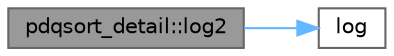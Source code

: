 digraph "pdqsort_detail::log2"
{
 // LATEX_PDF_SIZE
  bgcolor="transparent";
  edge [fontname=Helvetica,fontsize=10,labelfontname=Helvetica,labelfontsize=10];
  node [fontname=Helvetica,fontsize=10,shape=box,height=0.2,width=0.4];
  rankdir="LR";
  Node1 [id="Node000001",label="pdqsort_detail::log2",height=0.2,width=0.4,color="gray40", fillcolor="grey60", style="filled", fontcolor="black",tooltip=" "];
  Node1 -> Node2 [id="edge1_Node000001_Node000002",color="steelblue1",style="solid",tooltip=" "];
  Node2 [id="Node000002",label="log",height=0.2,width=0.4,color="grey40", fillcolor="white", style="filled",URL="$_array_cwise_unary_ops_8h.html#a48e72df6412ca98881afcd657352a1d5",tooltip=" "];
}
